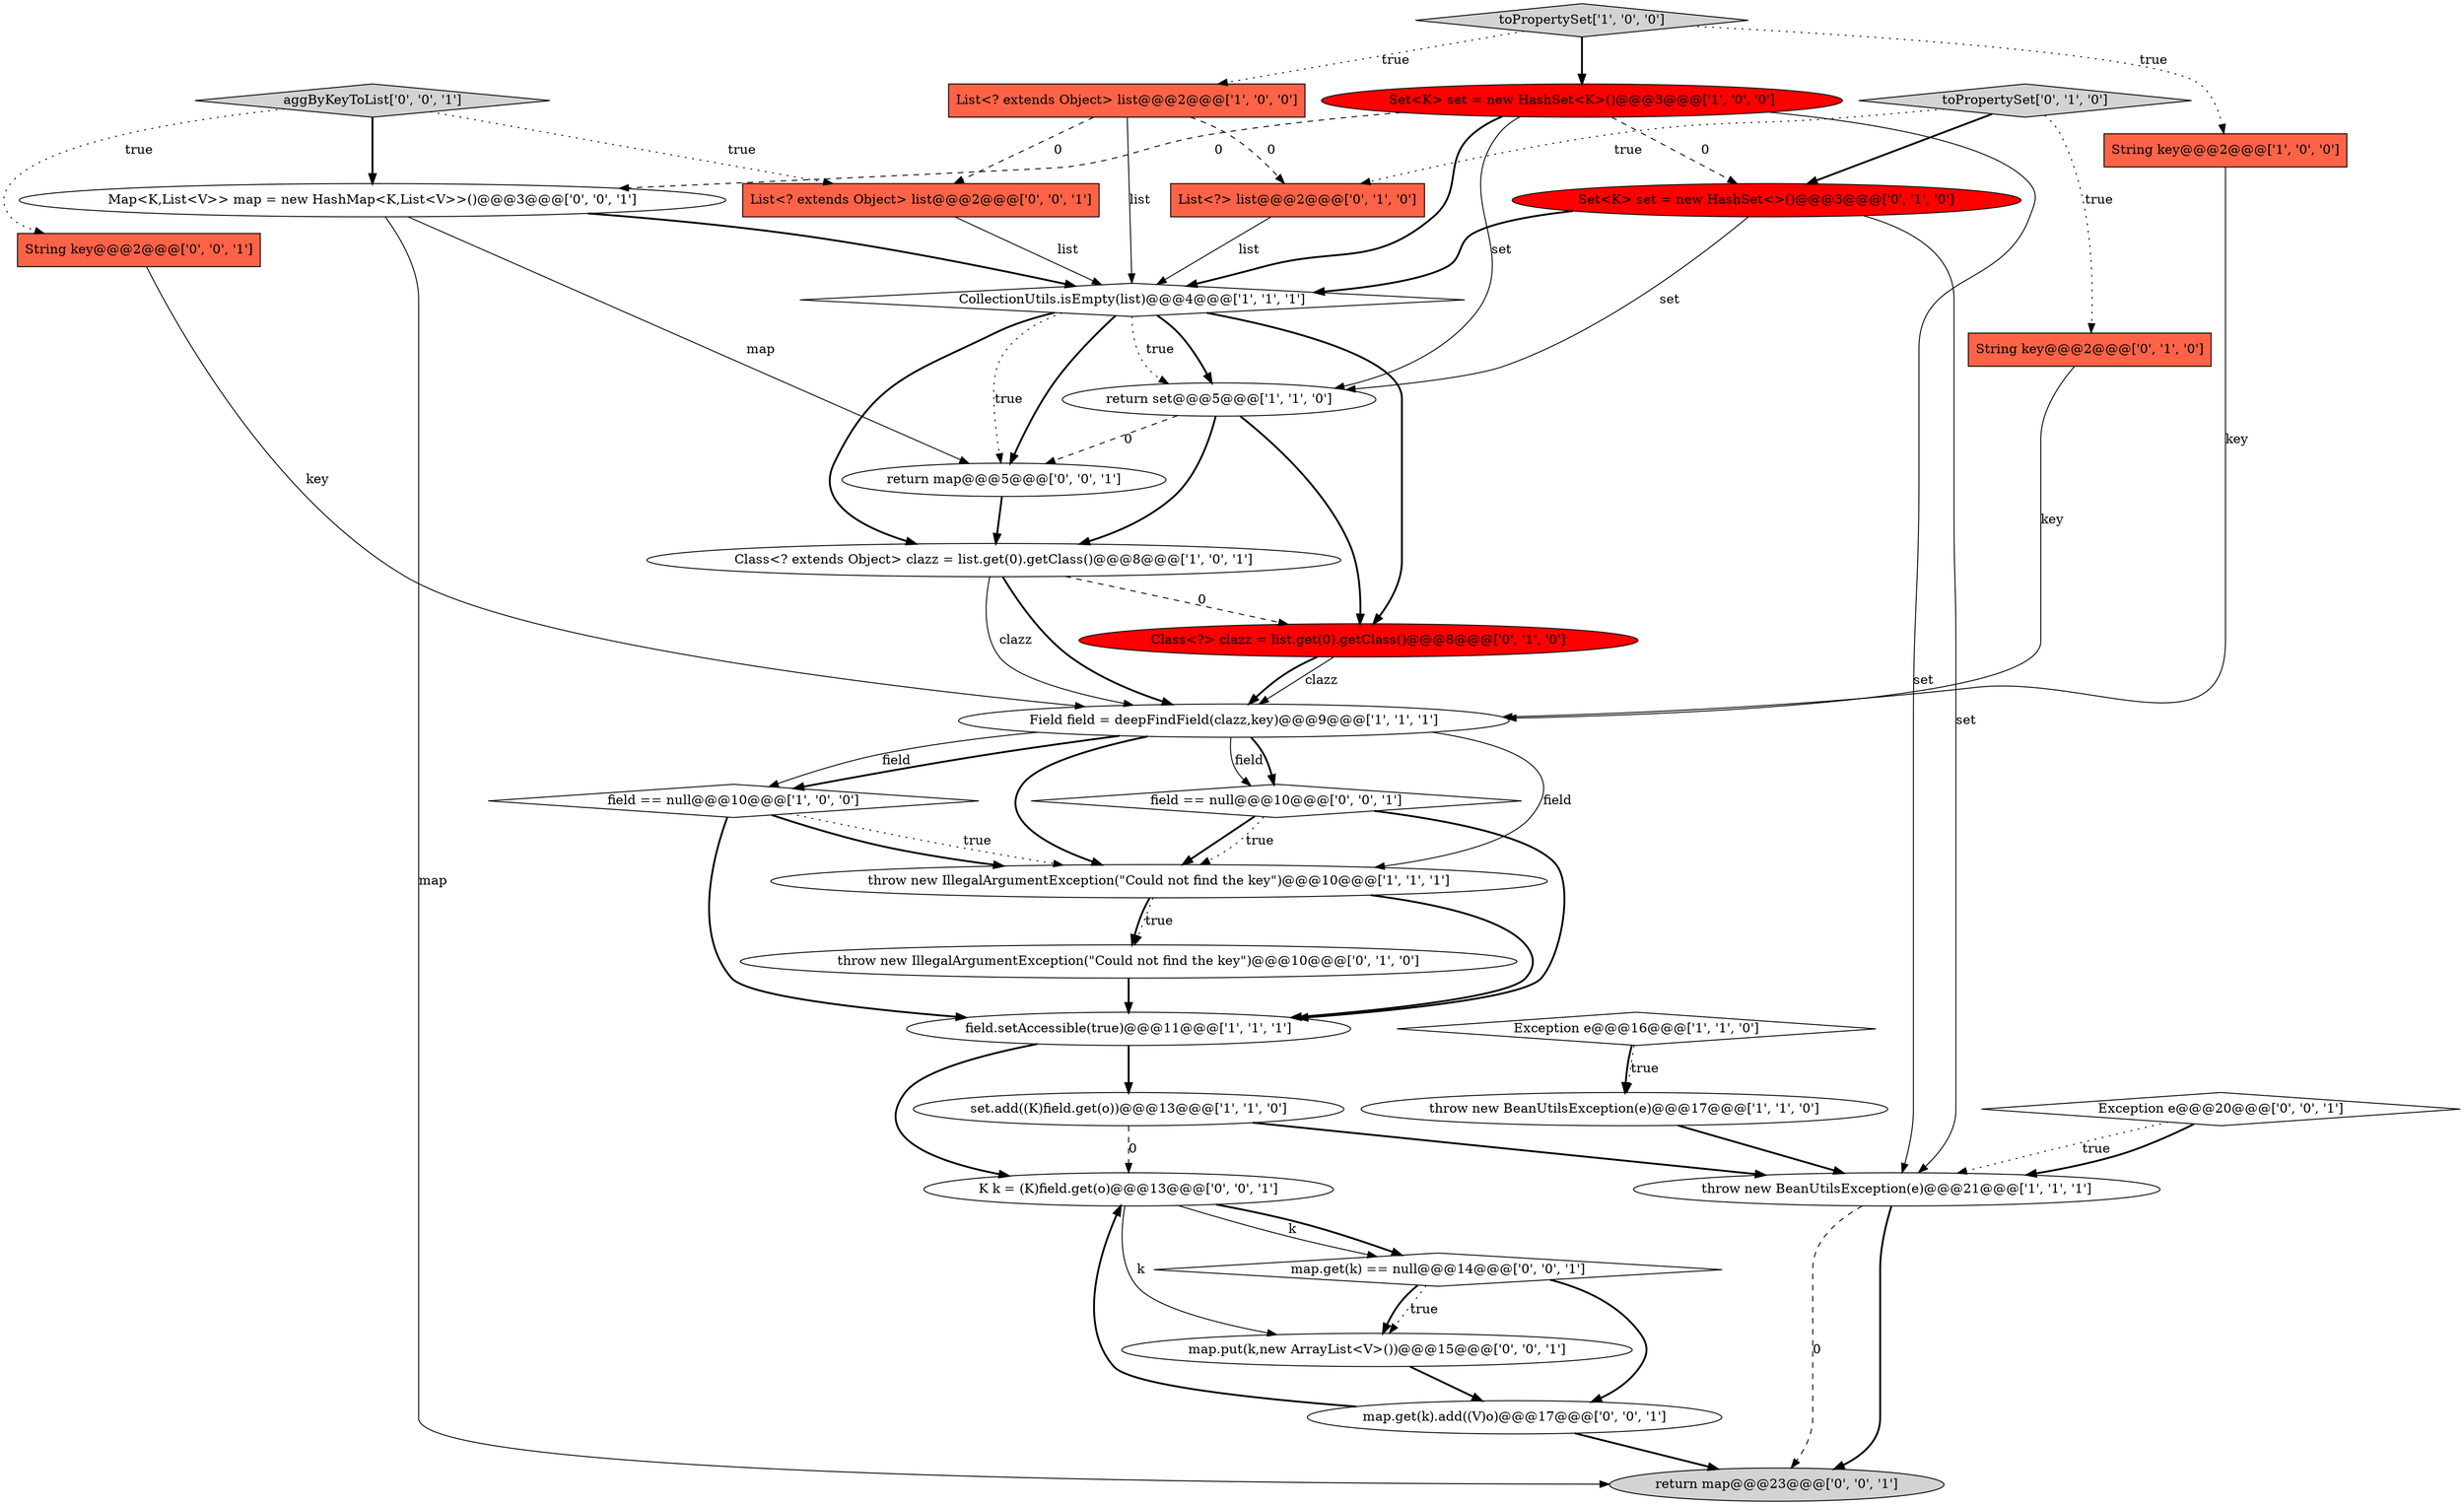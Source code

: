 digraph {
14 [style = filled, label = "List<? extends Object> list@@@2@@@['1', '0', '0']", fillcolor = tomato, shape = box image = "AAA1AAABBB1BBB"];
19 [style = filled, label = "throw new IllegalArgumentException(\"Could not find the key\")@@@10@@@['0', '1', '0']", fillcolor = white, shape = ellipse image = "AAA0AAABBB2BBB"];
24 [style = filled, label = "return map@@@5@@@['0', '0', '1']", fillcolor = white, shape = ellipse image = "AAA0AAABBB3BBB"];
26 [style = filled, label = "Map<K,List<V>> map = new HashMap<K,List<V>>()@@@3@@@['0', '0', '1']", fillcolor = white, shape = ellipse image = "AAA0AAABBB3BBB"];
29 [style = filled, label = "Exception e@@@20@@@['0', '0', '1']", fillcolor = white, shape = diamond image = "AAA0AAABBB3BBB"];
9 [style = filled, label = "field == null@@@10@@@['1', '0', '0']", fillcolor = white, shape = diamond image = "AAA0AAABBB1BBB"];
22 [style = filled, label = "String key@@@2@@@['0', '0', '1']", fillcolor = tomato, shape = box image = "AAA0AAABBB3BBB"];
28 [style = filled, label = "map.get(k) == null@@@14@@@['0', '0', '1']", fillcolor = white, shape = diamond image = "AAA0AAABBB3BBB"];
8 [style = filled, label = "CollectionUtils.isEmpty(list)@@@4@@@['1', '1', '1']", fillcolor = white, shape = diamond image = "AAA0AAABBB1BBB"];
3 [style = filled, label = "set.add((K)field.get(o))@@@13@@@['1', '1', '0']", fillcolor = white, shape = ellipse image = "AAA0AAABBB1BBB"];
4 [style = filled, label = "throw new BeanUtilsException(e)@@@17@@@['1', '1', '0']", fillcolor = white, shape = ellipse image = "AAA0AAABBB1BBB"];
20 [style = filled, label = "toPropertySet['0', '1', '0']", fillcolor = lightgray, shape = diamond image = "AAA0AAABBB2BBB"];
10 [style = filled, label = "return set@@@5@@@['1', '1', '0']", fillcolor = white, shape = ellipse image = "AAA0AAABBB1BBB"];
18 [style = filled, label = "List<?> list@@@2@@@['0', '1', '0']", fillcolor = tomato, shape = box image = "AAA1AAABBB2BBB"];
1 [style = filled, label = "Field field = deepFindField(clazz,key)@@@9@@@['1', '1', '1']", fillcolor = white, shape = ellipse image = "AAA0AAABBB1BBB"];
12 [style = filled, label = "Exception e@@@16@@@['1', '1', '0']", fillcolor = white, shape = diamond image = "AAA0AAABBB1BBB"];
21 [style = filled, label = "aggByKeyToList['0', '0', '1']", fillcolor = lightgray, shape = diamond image = "AAA0AAABBB3BBB"];
2 [style = filled, label = "Set<K> set = new HashSet<K>()@@@3@@@['1', '0', '0']", fillcolor = red, shape = ellipse image = "AAA1AAABBB1BBB"];
13 [style = filled, label = "throw new IllegalArgumentException(\"Could not find the key\")@@@10@@@['1', '1', '1']", fillcolor = white, shape = ellipse image = "AAA0AAABBB1BBB"];
27 [style = filled, label = "K k = (K)field.get(o)@@@13@@@['0', '0', '1']", fillcolor = white, shape = ellipse image = "AAA0AAABBB3BBB"];
7 [style = filled, label = "toPropertySet['1', '0', '0']", fillcolor = lightgray, shape = diamond image = "AAA0AAABBB1BBB"];
30 [style = filled, label = "List<? extends Object> list@@@2@@@['0', '0', '1']", fillcolor = tomato, shape = box image = "AAA0AAABBB3BBB"];
32 [style = filled, label = "return map@@@23@@@['0', '0', '1']", fillcolor = lightgray, shape = ellipse image = "AAA0AAABBB3BBB"];
23 [style = filled, label = "map.get(k).add((V)o)@@@17@@@['0', '0', '1']", fillcolor = white, shape = ellipse image = "AAA0AAABBB3BBB"];
15 [style = filled, label = "Set<K> set = new HashSet<>()@@@3@@@['0', '1', '0']", fillcolor = red, shape = ellipse image = "AAA1AAABBB2BBB"];
31 [style = filled, label = "field == null@@@10@@@['0', '0', '1']", fillcolor = white, shape = diamond image = "AAA0AAABBB3BBB"];
16 [style = filled, label = "String key@@@2@@@['0', '1', '0']", fillcolor = tomato, shape = box image = "AAA0AAABBB2BBB"];
25 [style = filled, label = "map.put(k,new ArrayList<V>())@@@15@@@['0', '0', '1']", fillcolor = white, shape = ellipse image = "AAA0AAABBB3BBB"];
11 [style = filled, label = "Class<? extends Object> clazz = list.get(0).getClass()@@@8@@@['1', '0', '1']", fillcolor = white, shape = ellipse image = "AAA0AAABBB1BBB"];
6 [style = filled, label = "field.setAccessible(true)@@@11@@@['1', '1', '1']", fillcolor = white, shape = ellipse image = "AAA0AAABBB1BBB"];
5 [style = filled, label = "throw new BeanUtilsException(e)@@@21@@@['1', '1', '1']", fillcolor = white, shape = ellipse image = "AAA0AAABBB1BBB"];
17 [style = filled, label = "Class<?> clazz = list.get(0).getClass()@@@8@@@['0', '1', '0']", fillcolor = red, shape = ellipse image = "AAA1AAABBB2BBB"];
0 [style = filled, label = "String key@@@2@@@['1', '0', '0']", fillcolor = tomato, shape = box image = "AAA0AAABBB1BBB"];
6->3 [style = bold, label=""];
8->10 [style = bold, label=""];
29->5 [style = bold, label=""];
7->14 [style = dotted, label="true"];
17->1 [style = bold, label=""];
14->8 [style = solid, label="list"];
23->27 [style = bold, label=""];
11->1 [style = bold, label=""];
0->1 [style = solid, label="key"];
25->23 [style = bold, label=""];
31->13 [style = bold, label=""];
27->28 [style = bold, label=""];
28->25 [style = dotted, label="true"];
29->5 [style = dotted, label="true"];
3->27 [style = dashed, label="0"];
22->1 [style = solid, label="key"];
23->32 [style = bold, label=""];
13->19 [style = dotted, label="true"];
15->10 [style = solid, label="set"];
21->22 [style = dotted, label="true"];
10->17 [style = bold, label=""];
26->8 [style = bold, label=""];
11->17 [style = dashed, label="0"];
1->13 [style = solid, label="field"];
30->8 [style = solid, label="list"];
17->1 [style = solid, label="clazz"];
8->10 [style = dotted, label="true"];
1->31 [style = solid, label="field"];
19->6 [style = bold, label=""];
7->0 [style = dotted, label="true"];
1->13 [style = bold, label=""];
26->24 [style = solid, label="map"];
20->16 [style = dotted, label="true"];
8->24 [style = dotted, label="true"];
1->9 [style = bold, label=""];
11->1 [style = solid, label="clazz"];
9->6 [style = bold, label=""];
2->15 [style = dashed, label="0"];
8->17 [style = bold, label=""];
5->32 [style = bold, label=""];
5->32 [style = dashed, label="0"];
6->27 [style = bold, label=""];
21->26 [style = bold, label=""];
3->5 [style = bold, label=""];
13->19 [style = bold, label=""];
16->1 [style = solid, label="key"];
31->6 [style = bold, label=""];
12->4 [style = bold, label=""];
27->28 [style = solid, label="k"];
7->2 [style = bold, label=""];
18->8 [style = solid, label="list"];
2->10 [style = solid, label="set"];
24->11 [style = bold, label=""];
28->23 [style = bold, label=""];
27->25 [style = solid, label="k"];
9->13 [style = dotted, label="true"];
2->5 [style = solid, label="set"];
21->30 [style = dotted, label="true"];
14->30 [style = dashed, label="0"];
20->18 [style = dotted, label="true"];
28->25 [style = bold, label=""];
12->4 [style = dotted, label="true"];
31->13 [style = dotted, label="true"];
13->6 [style = bold, label=""];
14->18 [style = dashed, label="0"];
1->31 [style = bold, label=""];
2->26 [style = dashed, label="0"];
1->9 [style = solid, label="field"];
8->11 [style = bold, label=""];
20->15 [style = bold, label=""];
4->5 [style = bold, label=""];
10->24 [style = dashed, label="0"];
15->8 [style = bold, label=""];
15->5 [style = solid, label="set"];
2->8 [style = bold, label=""];
26->32 [style = solid, label="map"];
9->13 [style = bold, label=""];
10->11 [style = bold, label=""];
8->24 [style = bold, label=""];
}
